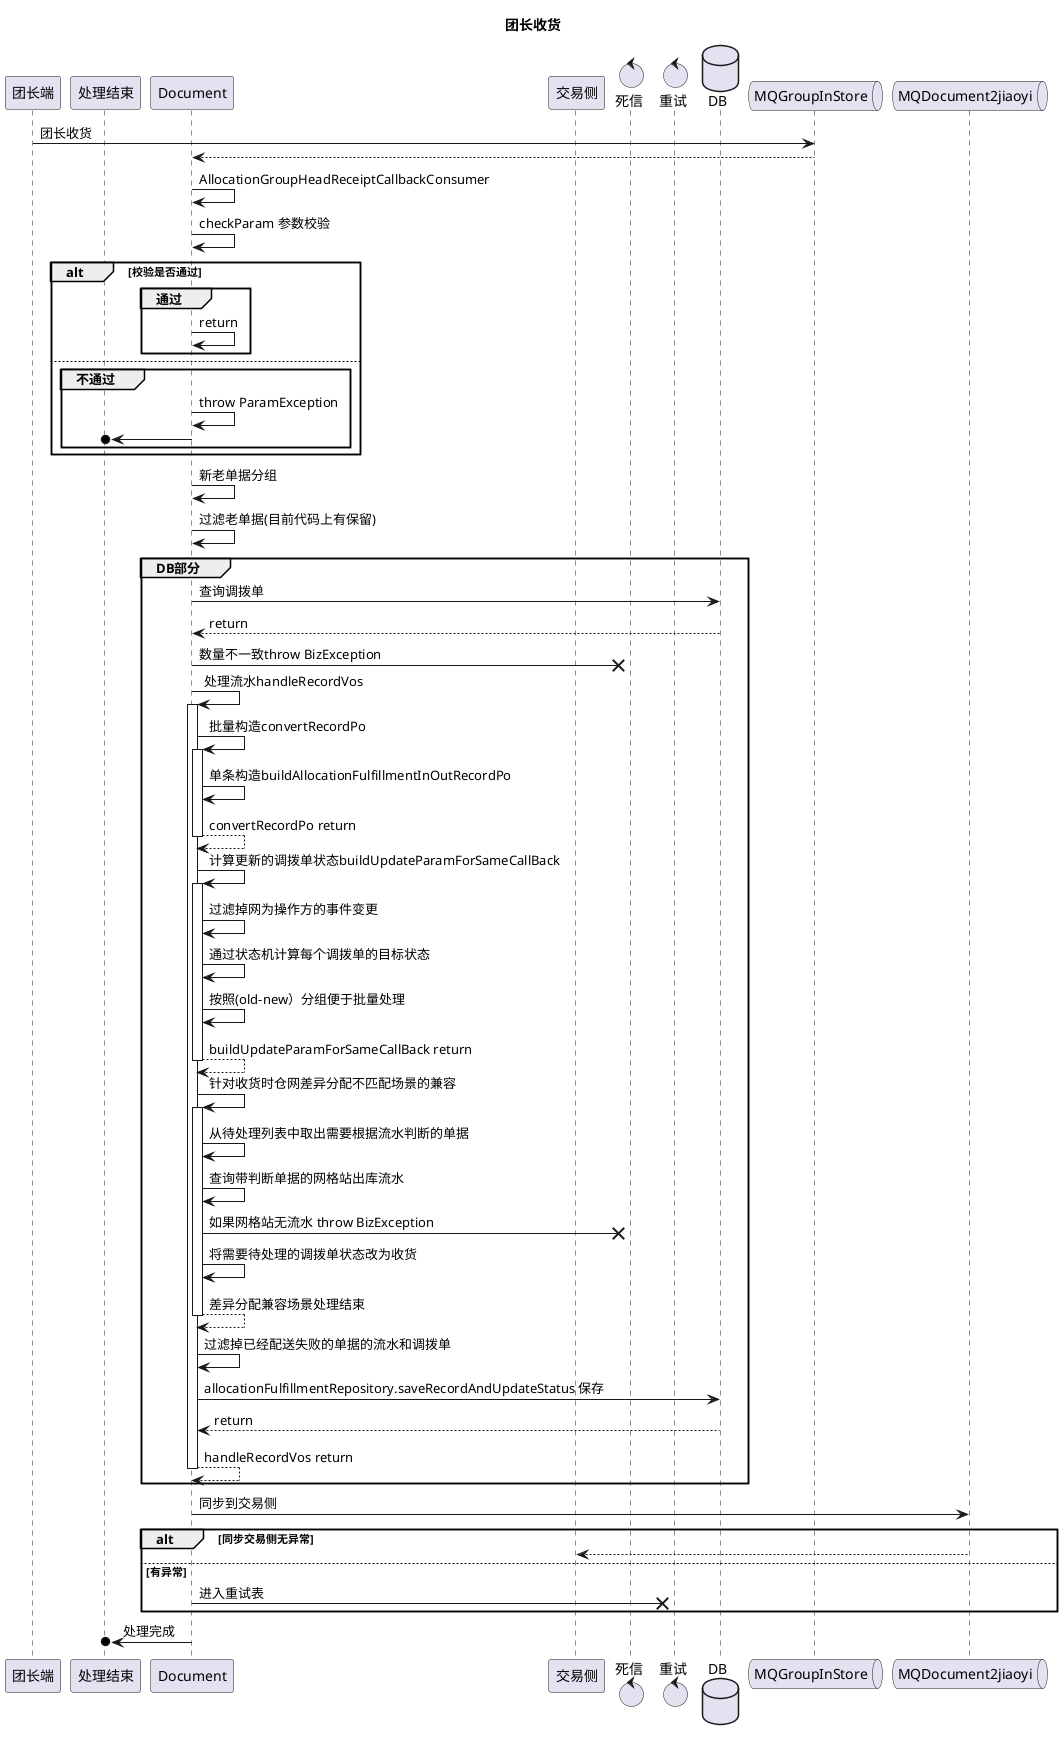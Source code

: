 @startuml
title 团长收货

participant 团长端 as 团长端
participant 处理结束 as 处理结束
participant Document as Document

participant 交易侧 as 交易侧
control 死信 as 死信
control 重试 as 重试
database DB as DB
queue MQGroupInStore as MQGroupInStore
queue MQDocument2jiaoyi as MQDocument2jiaoyi

       团长端 -> MQGroupInStore:团长收货
       MQGroupInStore --> Document
       Document -> Document:AllocationGroupHeadReceiptCallbackConsumer

      Document -> Document :checkParam 参数校验
      alt 校验是否通过
           group 通过
           Document -> Document: return
           end
      else
          group 不通过
          Document -> Document: throw ParamException
          Document ->o  处理结束
          end
      end
      Document -> Document:新老单据分组
      Document -> Document:过滤老单据(目前代码上有保留)
     group DB部分
         Document -> DB:查询调拨单
         DB --> Document:return
         Document ->x 死信 :数量不一致throw BizException
         Document -> Document ++: 处理流水handleRecordVos
         Document -> Document ++: 批量构造convertRecordPo
         Document -> Document : 单条构造buildAllocationFulfillmentInOutRecordPo
         Document --> Document --: convertRecordPo return
         Document -> Document ++:计算更新的调拨单状态buildUpdateParamForSameCallBack
         Document -> Document :过滤掉网为操作方的事件变更
         Document -> Document :通过状态机计算每个调拨单的目标状态
         Document -> Document :按照(old-new）分组便于批量处理
         Document --> Document --:buildUpdateParamForSameCallBack return
         Document -> Document ++:针对收货时仓网差异分配不匹配场景的兼容
         Document -> Document: 从待处理列表中取出需要根据流水判断的单据
         Document -> Document: 查询带判断单据的网格站出库流水
         Document ->x 死信: 如果网格站无流水 throw BizException
         Document -> Document: 将需要待处理的调拨单状态改为收货
         Document --> Document --: 差异分配兼容场景处理结束
         Document -> Document:过滤掉已经配送失败的单据的流水和调拨单
         Document -> DB : allocationFulfillmentRepository.saveRecordAndUpdateStatus 保存
         DB --> Document:return
         Document --> Document --:handleRecordVos return
     end
         Document -> MQDocument2jiaoyi: 同步到交易侧
     alt 同步交易侧无异常
         MQDocument2jiaoyi --> 交易侧
      else 有异常
          Document ->x 重试:进入重试表
      end
     Document ->o 处理结束: 处理完成
@enduml
